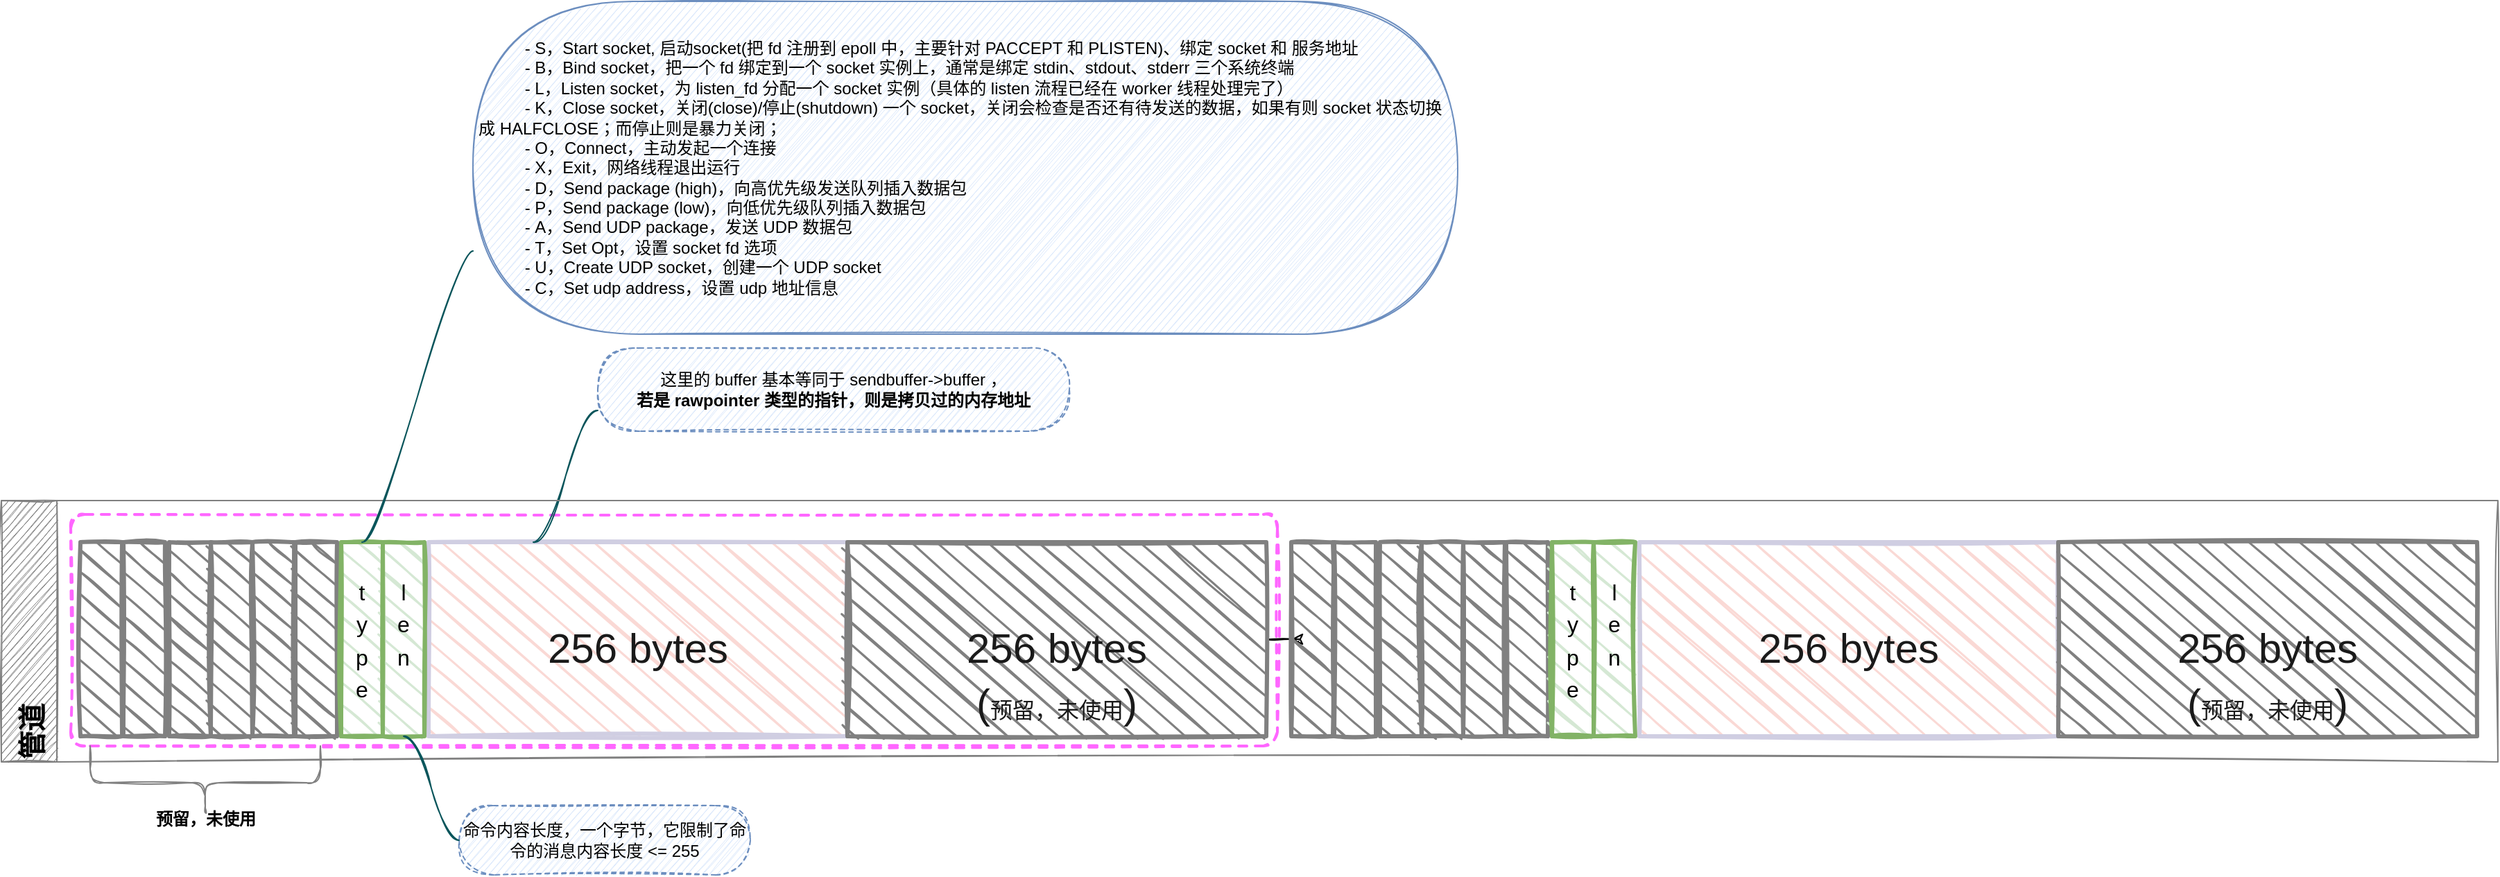 <mxfile version="13.9.9" type="device"><diagram name="Page-1" id="c7558073-3199-34d8-9f00-42111426c3f3"><mxGraphModel dx="353" dy="2083" grid="1" gridSize="10" guides="1" tooltips="1" connect="1" arrows="1" fold="1" page="1" pageScale="1" pageWidth="826" pageHeight="1169" math="0" shadow="0"><root><mxCell id="0"/><mxCell id="1" parent="0"/><mxCell id="jDx_s9vcBl2GtgMNGPy5-6" value="" style="shape=mxgraph.mockup.containers.marginRect;rectMarginTop=10;strokeWidth=2;dashed=1;arcSize=5;recursiveResize=0;fillColor=none;strokeColor=#FF66FF;rounded=1;sketch=1;" parent="1" vertex="1"><mxGeometry x="890" y="-410" width="870" height="177" as="geometry"/></mxCell><mxCell id="HQYMbUmLDjar1o42URDV-54" value="&lt;p style=&quot;margin: 4px 0px 0px ; text-align: center&quot;&gt;&lt;br&gt;&lt;/p&gt;&lt;p style=&quot;margin: 4px 0px 0px ; text-align: center&quot;&gt;&lt;br&gt;&lt;/p&gt;&lt;p style=&quot;margin: 4px 0px 0px ; text-align: center&quot;&gt;&lt;br&gt;&lt;/p&gt;&lt;p style=&quot;margin: 4px 0px 0px ; text-align: center&quot;&gt;&lt;span style=&quot;font-size: 30px&quot;&gt;256 bytes&lt;/span&gt;&lt;br&gt;&lt;/p&gt;" style="verticalAlign=bottom;align=center;overflow=fill;fontSize=12;fontFamily=Helvetica;html=1;fontStyle=0;strokeWidth=3;fillColor=#FAD9D5;arcSize=22;spacingTop=0;spacingBottom=0;strokeColor=#D0CEE2;fontColor=#1A1A1A;direction=south;rounded=0;glass=0;shadow=0;sketch=1;" vertex="1" parent="1"><mxGeometry x="1148" y="-380" width="302" height="140" as="geometry"/></mxCell><mxCell id="HQYMbUmLDjar1o42URDV-82" value="" style="edgeStyle=orthogonalEdgeStyle;rounded=0;sketch=1;orthogonalLoop=1;jettySize=auto;html=1;" edge="1" parent="1" source="HQYMbUmLDjar1o42URDV-55"><mxGeometry relative="1" as="geometry"><mxPoint x="1770" y="-310" as="targetPoint"/></mxGeometry></mxCell><mxCell id="HQYMbUmLDjar1o42URDV-55" value="&lt;p style=&quot;margin: 4px 0px 0px ; text-align: center&quot;&gt;&lt;br&gt;&lt;/p&gt;&lt;p style=&quot;margin: 4px 0px 0px ; text-align: center&quot;&gt;&lt;br&gt;&lt;/p&gt;&lt;p style=&quot;margin: 4px 0px 0px ; text-align: center&quot;&gt;&lt;br&gt;&lt;/p&gt;&lt;p style=&quot;margin: 4px 0px 0px ; text-align: center&quot;&gt;&lt;span style=&quot;font-size: 30px&quot;&gt;256 bytes&lt;/span&gt;&lt;br&gt;&lt;/p&gt;&lt;p style=&quot;margin: 4px 0px 0px ; text-align: center&quot;&gt;&lt;span style=&quot;font-size: 30px&quot;&gt;(&lt;/span&gt;&lt;font style=&quot;font-size: 16px&quot;&gt;预留，未使用&lt;/font&gt;&lt;span style=&quot;font-size: 30px&quot;&gt;)&lt;/span&gt;&lt;/p&gt;" style="verticalAlign=bottom;align=center;overflow=fill;fontSize=12;fontFamily=Helvetica;html=1;fontStyle=0;strokeWidth=3;arcSize=22;spacingTop=0;spacingBottom=0;fontColor=#1A1A1A;direction=south;rounded=0;strokeColor=#808080;shadow=0;sketch=1;fillColor=#808080;" vertex="1" parent="1"><mxGeometry x="1450" y="-380" width="302" height="140" as="geometry"/></mxCell><mxCell id="HQYMbUmLDjar1o42URDV-53" value="" style="group;rounded=0;sketch=1;" vertex="1" connectable="0" parent="1"><mxGeometry x="897" y="-380" width="248" height="140" as="geometry"/></mxCell><mxCell id="HQYMbUmLDjar1o42URDV-11" value="&lt;p style=&quot;margin: 4px 0px 0px ; text-align: center&quot;&gt;&lt;br&gt;&lt;/p&gt;" style="verticalAlign=bottom;align=center;overflow=fill;fontSize=12;fontFamily=Helvetica;html=1;fontStyle=0;strokeWidth=3;fillColor=#808080;arcSize=22;spacingTop=0;spacingBottom=0;strokeColor=#808080;fontColor=#1A1A1A;direction=south;rounded=0;sketch=1;shadow=0;" vertex="1" parent="HQYMbUmLDjar1o42URDV-53"><mxGeometry width="30" height="140" as="geometry"/></mxCell><mxCell id="HQYMbUmLDjar1o42URDV-43" value="&lt;p style=&quot;margin: 4px 0px 0px ; text-align: center&quot;&gt;&lt;br&gt;&lt;/p&gt;" style="verticalAlign=bottom;align=center;overflow=fill;fontSize=12;fontFamily=Helvetica;html=1;fontStyle=0;strokeWidth=3;fillColor=#808080;arcSize=22;spacingTop=0;spacingBottom=0;strokeColor=#808080;fontColor=#1A1A1A;direction=south;rounded=0;sketch=1;shadow=0;" vertex="1" parent="HQYMbUmLDjar1o42URDV-53"><mxGeometry x="31" width="30" height="140" as="geometry"/></mxCell><mxCell id="HQYMbUmLDjar1o42URDV-45" value="&lt;p style=&quot;margin: 4px 0px 0px ; text-align: center&quot;&gt;&lt;br&gt;&lt;/p&gt;" style="verticalAlign=bottom;align=center;overflow=fill;fontSize=12;fontFamily=Helvetica;html=1;fontStyle=0;strokeWidth=3;fillColor=#808080;arcSize=22;spacingTop=0;spacingBottom=0;strokeColor=#808080;fontColor=#1A1A1A;direction=south;rounded=0;sketch=1;shadow=0;" vertex="1" parent="HQYMbUmLDjar1o42URDV-53"><mxGeometry x="64" width="30" height="140" as="geometry"/></mxCell><mxCell id="HQYMbUmLDjar1o42URDV-47" value="&lt;p style=&quot;margin: 4px 0px 0px ; text-align: center&quot;&gt;&lt;br&gt;&lt;/p&gt;" style="verticalAlign=bottom;align=center;overflow=fill;fontSize=12;fontFamily=Helvetica;html=1;fontStyle=0;strokeWidth=3;fillColor=#808080;arcSize=22;spacingTop=0;spacingBottom=0;strokeColor=#808080;fontColor=#1A1A1A;direction=south;rounded=0;sketch=1;shadow=0;" vertex="1" parent="HQYMbUmLDjar1o42URDV-53"><mxGeometry x="94" width="30" height="140" as="geometry"/></mxCell><mxCell id="HQYMbUmLDjar1o42URDV-49" value="&lt;p style=&quot;margin: 4px 0px 0px ; text-align: center&quot;&gt;&lt;br&gt;&lt;/p&gt;" style="verticalAlign=bottom;align=center;overflow=fill;fontSize=12;fontFamily=Helvetica;html=1;fontStyle=0;strokeWidth=3;fillColor=#808080;arcSize=22;spacingTop=0;spacingBottom=0;strokeColor=#808080;fontColor=#1A1A1A;direction=south;rounded=0;sketch=1;shadow=0;" vertex="1" parent="HQYMbUmLDjar1o42URDV-53"><mxGeometry x="124" width="30" height="140" as="geometry"/></mxCell><mxCell id="HQYMbUmLDjar1o42URDV-50" value="&lt;p style=&quot;margin: 4px 0px 0px ; text-align: center&quot;&gt;&lt;br&gt;&lt;/p&gt;" style="verticalAlign=bottom;align=center;overflow=fill;fontSize=12;fontFamily=Helvetica;html=1;fontStyle=0;strokeWidth=3;fillColor=#808080;arcSize=22;spacingTop=0;spacingBottom=0;strokeColor=#808080;fontColor=#1A1A1A;direction=south;rounded=0;sketch=1;shadow=0;" vertex="1" parent="HQYMbUmLDjar1o42URDV-53"><mxGeometry x="155" width="30" height="140" as="geometry"/></mxCell><mxCell id="HQYMbUmLDjar1o42URDV-51" value="&lt;p style=&quot;margin: 4px 0px 0px ; text-align: center ; font-size: 16px&quot;&gt;&lt;font style=&quot;font-size: 16px&quot;&gt;&lt;br&gt;&lt;/font&gt;&lt;/p&gt;&lt;p style=&quot;margin: 4px 0px 0px ; text-align: center ; font-size: 16px&quot;&gt;&lt;font style=&quot;font-size: 16px&quot;&gt;&lt;span&gt;t&lt;/span&gt;&lt;br&gt;&lt;/font&gt;&lt;/p&gt;&lt;p style=&quot;margin: 4px 0px 0px ; text-align: center ; font-size: 16px&quot;&gt;&lt;font style=&quot;font-size: 16px&quot;&gt;y&lt;/font&gt;&lt;/p&gt;&lt;p style=&quot;margin: 4px 0px 0px ; text-align: center ; font-size: 16px&quot;&gt;&lt;font style=&quot;font-size: 16px&quot;&gt;p&lt;/font&gt;&lt;/p&gt;&lt;p style=&quot;margin: 4px 0px 0px ; text-align: center ; font-size: 16px&quot;&gt;&lt;font style=&quot;font-size: 16px&quot;&gt;e&lt;/font&gt;&lt;/p&gt;" style="verticalAlign=middle;align=center;overflow=fill;fontSize=12;fontFamily=Helvetica;html=1;fontStyle=0;strokeWidth=3;fillColor=#d5e8d4;arcSize=22;spacingTop=0;spacingBottom=0;strokeColor=#82b366;direction=south;rounded=0;sketch=1;" vertex="1" parent="HQYMbUmLDjar1o42URDV-53"><mxGeometry x="188" width="30" height="140" as="geometry"/></mxCell><mxCell id="HQYMbUmLDjar1o42URDV-52" value="&lt;p style=&quot;margin: 4px 0px 0px ; font-size: 16px&quot;&gt;&lt;font style=&quot;font-size: 16px&quot;&gt;&lt;br&gt;&lt;/font&gt;&lt;/p&gt;&lt;p style=&quot;margin: 4px 0px 0px ; font-size: 16px&quot;&gt;&lt;font style=&quot;font-size: 16px&quot;&gt;&lt;span&gt;l&lt;/span&gt;&lt;br&gt;&lt;/font&gt;&lt;/p&gt;&lt;p style=&quot;margin: 4px 0px 0px ; font-size: 16px&quot;&gt;&lt;font style=&quot;font-size: 16px&quot;&gt;e&lt;/font&gt;&lt;/p&gt;&lt;p style=&quot;margin: 4px 0px 0px ; font-size: 16px&quot;&gt;&lt;font style=&quot;font-size: 16px&quot;&gt;n&lt;/font&gt;&lt;/p&gt;" style="verticalAlign=middle;align=center;overflow=fill;fontSize=12;fontFamily=Helvetica;html=1;fontStyle=0;strokeWidth=3;fillColor=#d5e8d4;arcSize=22;spacingTop=0;spacingBottom=0;strokeColor=#82b366;direction=south;rounded=0;sketch=1;" vertex="1" parent="HQYMbUmLDjar1o42URDV-53"><mxGeometry x="218" width="30" height="140" as="geometry"/></mxCell><mxCell id="HQYMbUmLDjar1o42URDV-57" value="这里的 buffer 基本等同于 sendbuffer-&amp;gt;buffer ，&lt;br&gt;&lt;b&gt;若是 rawpointer 类型的指针，则是拷贝过的内存地址&lt;/b&gt;" style="whiteSpace=wrap;arcSize=50;align=center;verticalAlign=middle;strokeWidth=1;autosize=0;spacing=4;treeFolding=1;treeMoving=1;newEdgeStyle={&quot;edgeStyle&quot;:&quot;entityRelationEdgeStyle&quot;,&quot;startArrow&quot;:&quot;none&quot;,&quot;endArrow&quot;:&quot;none&quot;,&quot;segment&quot;:10,&quot;curved&quot;:1};dashed=1;fillColor=#dae8fc;html=1;overflow=visible;expand=0;strokeColor=#6c8ebf;resizable=1;rounded=1;sketch=1;" vertex="1" parent="1"><mxGeometry x="1270" y="-520" width="340" height="60" as="geometry"/></mxCell><mxCell id="HQYMbUmLDjar1o42URDV-58" value="" style="edgeStyle=entityRelationEdgeStyle;startArrow=none;endArrow=none;segment=10;curved=1;strokeColor=#09555B;fontColor=#1A1A1A;exitX=0;exitY=0.75;exitDx=0;exitDy=0;entryX=0;entryY=0.75;entryDx=0;entryDy=0;sketch=1;" edge="1" parent="1" source="HQYMbUmLDjar1o42URDV-54" target="HQYMbUmLDjar1o42URDV-57"><mxGeometry relative="1" as="geometry"><mxPoint x="1220" y="-400" as="sourcePoint"/><mxPoint x="1270" y="-460" as="targetPoint"/></mxGeometry></mxCell><mxCell id="HQYMbUmLDjar1o42URDV-63" value="&amp;nbsp; &amp;nbsp; &amp;nbsp; &amp;nbsp; &amp;nbsp; - S，Start socket, 启动socket(把 fd 注册到 epoll 中，主要针对 PACCEPT 和 PLISTEN)、绑定 socket 和 服务地址&lt;br&gt;&amp;nbsp; &amp;nbsp; &amp;nbsp; &amp;nbsp; &amp;nbsp; - B，Bind socket，把一个 fd 绑定到一个 socket 实例上，通常是绑定 stdin、stdout、stderr 三个系统终端&lt;br&gt;&amp;nbsp; &amp;nbsp; &amp;nbsp; &amp;nbsp; &amp;nbsp; - L，Listen socket，为 listen_fd 分配一个 socket 实例（具体的 listen 流程已经在 worker 线程处理完了）&lt;br&gt;&amp;nbsp; &amp;nbsp; &amp;nbsp; &amp;nbsp; &amp;nbsp; - K，Close socket，关闭(close)/停止(shutdown) 一个 socket，关闭会检查是否还有待发送的数据，如果有则 socket 状态切换成 HALFCLOSE；而停止则是暴力关闭；&lt;br&gt;&amp;nbsp; &amp;nbsp; &amp;nbsp; &amp;nbsp; &amp;nbsp; - O，Connect，主动发起一个连接&lt;br&gt;&amp;nbsp; &amp;nbsp; &amp;nbsp; &amp;nbsp; &amp;nbsp; - X，Exit，网络线程退出运行&lt;br&gt;&amp;nbsp; &amp;nbsp; &amp;nbsp; &amp;nbsp; &amp;nbsp; - D，Send package (high)，向高优先级发送队列插入数据包&lt;br&gt;&amp;nbsp; &amp;nbsp; &amp;nbsp; &amp;nbsp; &amp;nbsp; - P，Send package (low)，向低优先级队列插入数据包&lt;br&gt;&amp;nbsp; &amp;nbsp; &amp;nbsp; &amp;nbsp; &amp;nbsp; - A，Send UDP package，发送 UDP 数据包&lt;br&gt;&amp;nbsp; &amp;nbsp; &amp;nbsp; &amp;nbsp; &amp;nbsp; - T，Set Opt，设置 socket fd 选项&lt;br&gt;&amp;nbsp; &amp;nbsp; &amp;nbsp; &amp;nbsp; &amp;nbsp; - U，Create UDP socket，创建一个 UDP socket&lt;br&gt;&amp;nbsp; &amp;nbsp; &amp;nbsp; &amp;nbsp; &amp;nbsp; - C，Set udp address，设置 udp 地址信息" style="whiteSpace=wrap;html=1;arcSize=50;align=left;verticalAlign=middle;strokeWidth=1;autosize=0;spacing=4;treeFolding=0;treeMoving=1;newEdgeStyle={&quot;edgeStyle&quot;:&quot;entityRelationEdgeStyle&quot;,&quot;startArrow&quot;:&quot;none&quot;,&quot;endArrow&quot;:&quot;none&quot;,&quot;segment&quot;:10,&quot;curved&quot;:1};fontSize=12;fillColor=#dae8fc;strokeColor=#6c8ebf;rotatable=1;resizable=1;movable=1;expand=1;editable=1;recursiveResize=1;allowArrows=1;imageAspect=1;rounded=1;sketch=1;" vertex="1" parent="1"><mxGeometry x="1180" y="-770" width="710" height="240" as="geometry"/></mxCell><mxCell id="HQYMbUmLDjar1o42URDV-64" value="" style="shape=curlyBracket;whiteSpace=wrap;html=1;rounded=1;shadow=0;glass=0;sketch=1;strokeColor=#808080;fillColor=#808080;align=left;direction=north;size=0.5;" vertex="1" parent="1"><mxGeometry x="904" y="-233" width="166" height="53" as="geometry"/></mxCell><mxCell id="HQYMbUmLDjar1o42URDV-65" value="&lt;b&gt;预留，未使用&lt;/b&gt;" style="text;html=1;strokeColor=none;fillColor=none;align=center;verticalAlign=middle;whiteSpace=wrap;rounded=0;shadow=0;glass=0;sketch=1;" vertex="1" parent="1"><mxGeometry x="935.5" y="-190" width="103" height="20" as="geometry"/></mxCell><mxCell id="HQYMbUmLDjar1o42URDV-66" value="管道" style="swimlane;startSize=40;horizontal=0;rounded=0;shadow=0;glass=0;sketch=1;strokeColor=#808080;fillColor=#808080;align=left;labelBackgroundColor=none;fontSize=20;swimlaneFillColor=none;" vertex="1" parent="1"><mxGeometry x="840" y="-410" width="1800" height="188.5" as="geometry"/></mxCell><mxCell id="HQYMbUmLDjar1o42URDV-67" value="命令内容长度，一个字节，它限制了命令的消息内容长度 &amp;lt;= 255" style="whiteSpace=wrap;arcSize=50;align=center;verticalAlign=middle;strokeWidth=1;autosize=0;spacing=4;treeFolding=1;treeMoving=1;newEdgeStyle={&quot;edgeStyle&quot;:&quot;entityRelationEdgeStyle&quot;,&quot;startArrow&quot;:&quot;none&quot;,&quot;endArrow&quot;:&quot;none&quot;,&quot;segment&quot;:10,&quot;curved&quot;:1};dashed=1;fillColor=#dae8fc;html=1;overflow=block;expand=0;strokeColor=#6c8ebf;sketchStyle=rough;noLabel=0;recursiveResize=0;labelPadding=0;rounded=1;sketch=1;" vertex="1" parent="1"><mxGeometry x="1170" y="-190" width="210" height="50" as="geometry"/></mxCell><mxCell id="HQYMbUmLDjar1o42URDV-68" value="" style="edgeStyle=entityRelationEdgeStyle;startArrow=none;endArrow=none;segment=10;curved=1;strokeColor=#09555B;fontColor=#1A1A1A;sketch=1;exitX=1;exitY=0.5;exitDx=0;exitDy=0;" edge="1" target="HQYMbUmLDjar1o42URDV-67" parent="1" source="HQYMbUmLDjar1o42URDV-52"><mxGeometry relative="1" as="geometry"><mxPoint x="1145" y="-70" as="sourcePoint"/></mxGeometry></mxCell><mxCell id="HQYMbUmLDjar1o42URDV-80" value="" style="group" vertex="1" connectable="0" parent="1"><mxGeometry x="1770" y="-380" width="855" height="140" as="geometry"/></mxCell><mxCell id="HQYMbUmLDjar1o42URDV-69" value="" style="group;rounded=0;sketch=1;" vertex="1" connectable="0" parent="HQYMbUmLDjar1o42URDV-80"><mxGeometry width="248" height="140" as="geometry"/></mxCell><mxCell id="HQYMbUmLDjar1o42URDV-70" value="&lt;p style=&quot;margin: 4px 0px 0px ; text-align: center&quot;&gt;&lt;br&gt;&lt;/p&gt;" style="verticalAlign=bottom;align=center;overflow=fill;fontSize=12;fontFamily=Helvetica;html=1;fontStyle=0;strokeWidth=3;fillColor=#808080;arcSize=22;spacingTop=0;spacingBottom=0;strokeColor=#808080;fontColor=#1A1A1A;direction=south;rounded=0;sketch=1;shadow=0;" vertex="1" parent="HQYMbUmLDjar1o42URDV-69"><mxGeometry width="30" height="140" as="geometry"/></mxCell><mxCell id="HQYMbUmLDjar1o42URDV-71" value="&lt;p style=&quot;margin: 4px 0px 0px ; text-align: center&quot;&gt;&lt;br&gt;&lt;/p&gt;" style="verticalAlign=bottom;align=center;overflow=fill;fontSize=12;fontFamily=Helvetica;html=1;fontStyle=0;strokeWidth=3;fillColor=#808080;arcSize=22;spacingTop=0;spacingBottom=0;strokeColor=#808080;fontColor=#1A1A1A;direction=south;rounded=0;sketch=1;shadow=0;" vertex="1" parent="HQYMbUmLDjar1o42URDV-69"><mxGeometry x="31" width="30" height="140" as="geometry"/></mxCell><mxCell id="HQYMbUmLDjar1o42URDV-72" value="&lt;p style=&quot;margin: 4px 0px 0px ; text-align: center&quot;&gt;&lt;br&gt;&lt;/p&gt;" style="verticalAlign=bottom;align=center;overflow=fill;fontSize=12;fontFamily=Helvetica;html=1;fontStyle=0;strokeWidth=3;fillColor=#808080;arcSize=22;spacingTop=0;spacingBottom=0;strokeColor=#808080;fontColor=#1A1A1A;direction=south;rounded=0;sketch=1;shadow=0;" vertex="1" parent="HQYMbUmLDjar1o42URDV-69"><mxGeometry x="64" width="30" height="140" as="geometry"/></mxCell><mxCell id="HQYMbUmLDjar1o42URDV-73" value="&lt;p style=&quot;margin: 4px 0px 0px ; text-align: center&quot;&gt;&lt;br&gt;&lt;/p&gt;" style="verticalAlign=bottom;align=center;overflow=fill;fontSize=12;fontFamily=Helvetica;html=1;fontStyle=0;strokeWidth=3;fillColor=#808080;arcSize=22;spacingTop=0;spacingBottom=0;strokeColor=#808080;fontColor=#1A1A1A;direction=south;rounded=0;sketch=1;shadow=0;" vertex="1" parent="HQYMbUmLDjar1o42URDV-69"><mxGeometry x="94" width="30" height="140" as="geometry"/></mxCell><mxCell id="HQYMbUmLDjar1o42URDV-74" value="&lt;p style=&quot;margin: 4px 0px 0px ; text-align: center&quot;&gt;&lt;br&gt;&lt;/p&gt;" style="verticalAlign=bottom;align=center;overflow=fill;fontSize=12;fontFamily=Helvetica;html=1;fontStyle=0;strokeWidth=3;fillColor=#808080;arcSize=22;spacingTop=0;spacingBottom=0;strokeColor=#808080;fontColor=#1A1A1A;direction=south;rounded=0;sketch=1;shadow=0;" vertex="1" parent="HQYMbUmLDjar1o42URDV-69"><mxGeometry x="124" width="30" height="140" as="geometry"/></mxCell><mxCell id="HQYMbUmLDjar1o42URDV-75" value="&lt;p style=&quot;margin: 4px 0px 0px ; text-align: center&quot;&gt;&lt;br&gt;&lt;/p&gt;" style="verticalAlign=bottom;align=center;overflow=fill;fontSize=12;fontFamily=Helvetica;html=1;fontStyle=0;strokeWidth=3;fillColor=#808080;arcSize=22;spacingTop=0;spacingBottom=0;strokeColor=#808080;fontColor=#1A1A1A;direction=south;rounded=0;sketch=1;shadow=0;" vertex="1" parent="HQYMbUmLDjar1o42URDV-69"><mxGeometry x="155" width="30" height="140" as="geometry"/></mxCell><mxCell id="HQYMbUmLDjar1o42URDV-76" value="&lt;p style=&quot;margin: 4px 0px 0px ; text-align: center ; font-size: 16px&quot;&gt;&lt;font style=&quot;font-size: 16px&quot;&gt;&lt;br&gt;&lt;/font&gt;&lt;/p&gt;&lt;p style=&quot;margin: 4px 0px 0px ; text-align: center ; font-size: 16px&quot;&gt;&lt;font style=&quot;font-size: 16px&quot;&gt;&lt;span&gt;t&lt;/span&gt;&lt;br&gt;&lt;/font&gt;&lt;/p&gt;&lt;p style=&quot;margin: 4px 0px 0px ; text-align: center ; font-size: 16px&quot;&gt;&lt;font style=&quot;font-size: 16px&quot;&gt;y&lt;/font&gt;&lt;/p&gt;&lt;p style=&quot;margin: 4px 0px 0px ; text-align: center ; font-size: 16px&quot;&gt;&lt;font style=&quot;font-size: 16px&quot;&gt;p&lt;/font&gt;&lt;/p&gt;&lt;p style=&quot;margin: 4px 0px 0px ; text-align: center ; font-size: 16px&quot;&gt;&lt;font style=&quot;font-size: 16px&quot;&gt;e&lt;/font&gt;&lt;/p&gt;" style="verticalAlign=middle;align=center;overflow=fill;fontSize=12;fontFamily=Helvetica;html=1;fontStyle=0;strokeWidth=3;fillColor=#d5e8d4;arcSize=22;spacingTop=0;spacingBottom=0;strokeColor=#82b366;direction=south;rounded=0;sketch=1;" vertex="1" parent="HQYMbUmLDjar1o42URDV-69"><mxGeometry x="188" width="30" height="140" as="geometry"/></mxCell><mxCell id="HQYMbUmLDjar1o42URDV-77" value="&lt;p style=&quot;margin: 4px 0px 0px ; font-size: 16px&quot;&gt;&lt;font style=&quot;font-size: 16px&quot;&gt;&lt;br&gt;&lt;/font&gt;&lt;/p&gt;&lt;p style=&quot;margin: 4px 0px 0px ; font-size: 16px&quot;&gt;&lt;font style=&quot;font-size: 16px&quot;&gt;&lt;span&gt;l&lt;/span&gt;&lt;br&gt;&lt;/font&gt;&lt;/p&gt;&lt;p style=&quot;margin: 4px 0px 0px ; font-size: 16px&quot;&gt;&lt;font style=&quot;font-size: 16px&quot;&gt;e&lt;/font&gt;&lt;/p&gt;&lt;p style=&quot;margin: 4px 0px 0px ; font-size: 16px&quot;&gt;&lt;font style=&quot;font-size: 16px&quot;&gt;n&lt;/font&gt;&lt;/p&gt;" style="verticalAlign=middle;align=center;overflow=fill;fontSize=12;fontFamily=Helvetica;html=1;fontStyle=0;strokeWidth=3;fillColor=#d5e8d4;arcSize=22;spacingTop=0;spacingBottom=0;strokeColor=#82b366;direction=south;rounded=0;sketch=1;" vertex="1" parent="HQYMbUmLDjar1o42URDV-69"><mxGeometry x="218" width="30" height="140" as="geometry"/></mxCell><mxCell id="HQYMbUmLDjar1o42URDV-78" value="&lt;p style=&quot;margin: 4px 0px 0px ; text-align: center&quot;&gt;&lt;br&gt;&lt;/p&gt;&lt;p style=&quot;margin: 4px 0px 0px ; text-align: center&quot;&gt;&lt;br&gt;&lt;/p&gt;&lt;p style=&quot;margin: 4px 0px 0px ; text-align: center&quot;&gt;&lt;br&gt;&lt;/p&gt;&lt;p style=&quot;margin: 4px 0px 0px ; text-align: center&quot;&gt;&lt;span style=&quot;font-size: 30px&quot;&gt;256 bytes&lt;/span&gt;&lt;br&gt;&lt;/p&gt;" style="verticalAlign=bottom;align=center;overflow=fill;fontSize=12;fontFamily=Helvetica;html=1;fontStyle=0;strokeWidth=3;fillColor=#FAD9D5;arcSize=22;spacingTop=0;spacingBottom=0;strokeColor=#D0CEE2;fontColor=#1A1A1A;direction=south;rounded=0;glass=0;shadow=0;sketch=1;" vertex="1" parent="HQYMbUmLDjar1o42URDV-80"><mxGeometry x="251" width="302" height="140" as="geometry"/></mxCell><mxCell id="HQYMbUmLDjar1o42URDV-79" value="&lt;p style=&quot;margin: 4px 0px 0px ; text-align: center&quot;&gt;&lt;br&gt;&lt;/p&gt;&lt;p style=&quot;margin: 4px 0px 0px ; text-align: center&quot;&gt;&lt;br&gt;&lt;/p&gt;&lt;p style=&quot;margin: 4px 0px 0px ; text-align: center&quot;&gt;&lt;br&gt;&lt;/p&gt;&lt;p style=&quot;margin: 4px 0px 0px ; text-align: center&quot;&gt;&lt;span style=&quot;font-size: 30px&quot;&gt;256 bytes&lt;/span&gt;&lt;br&gt;&lt;/p&gt;&lt;p style=&quot;margin: 4px 0px 0px ; text-align: center&quot;&gt;&lt;span style=&quot;font-size: 30px&quot;&gt;(&lt;/span&gt;&lt;font style=&quot;font-size: 16px&quot;&gt;预留，未使用&lt;/font&gt;&lt;span style=&quot;font-size: 30px&quot;&gt;)&lt;/span&gt;&lt;/p&gt;" style="verticalAlign=bottom;align=center;overflow=fill;fontSize=12;fontFamily=Helvetica;html=1;fontStyle=0;strokeWidth=3;arcSize=22;spacingTop=0;spacingBottom=0;fontColor=#1A1A1A;direction=south;rounded=0;strokeColor=#808080;shadow=0;sketch=1;fillColor=#808080;" vertex="1" parent="HQYMbUmLDjar1o42URDV-80"><mxGeometry x="553" width="302" height="140" as="geometry"/></mxCell><mxCell id="HQYMbUmLDjar1o42URDV-83" value="" style="edgeStyle=entityRelationEdgeStyle;startArrow=none;endArrow=none;segment=10;curved=1;strokeColor=#09555B;fontColor=#1A1A1A;exitX=0;exitY=0.5;exitDx=0;exitDy=0;entryX=0;entryY=0.75;entryDx=0;entryDy=0;sketch=1;" edge="1" parent="1" source="HQYMbUmLDjar1o42URDV-51" target="HQYMbUmLDjar1o42URDV-63"><mxGeometry relative="1" as="geometry"><mxPoint x="1193.0" y="-489" as="sourcePoint"/><mxPoint x="1239.5" y="-584" as="targetPoint"/></mxGeometry></mxCell></root></mxGraphModel></diagram></mxfile>